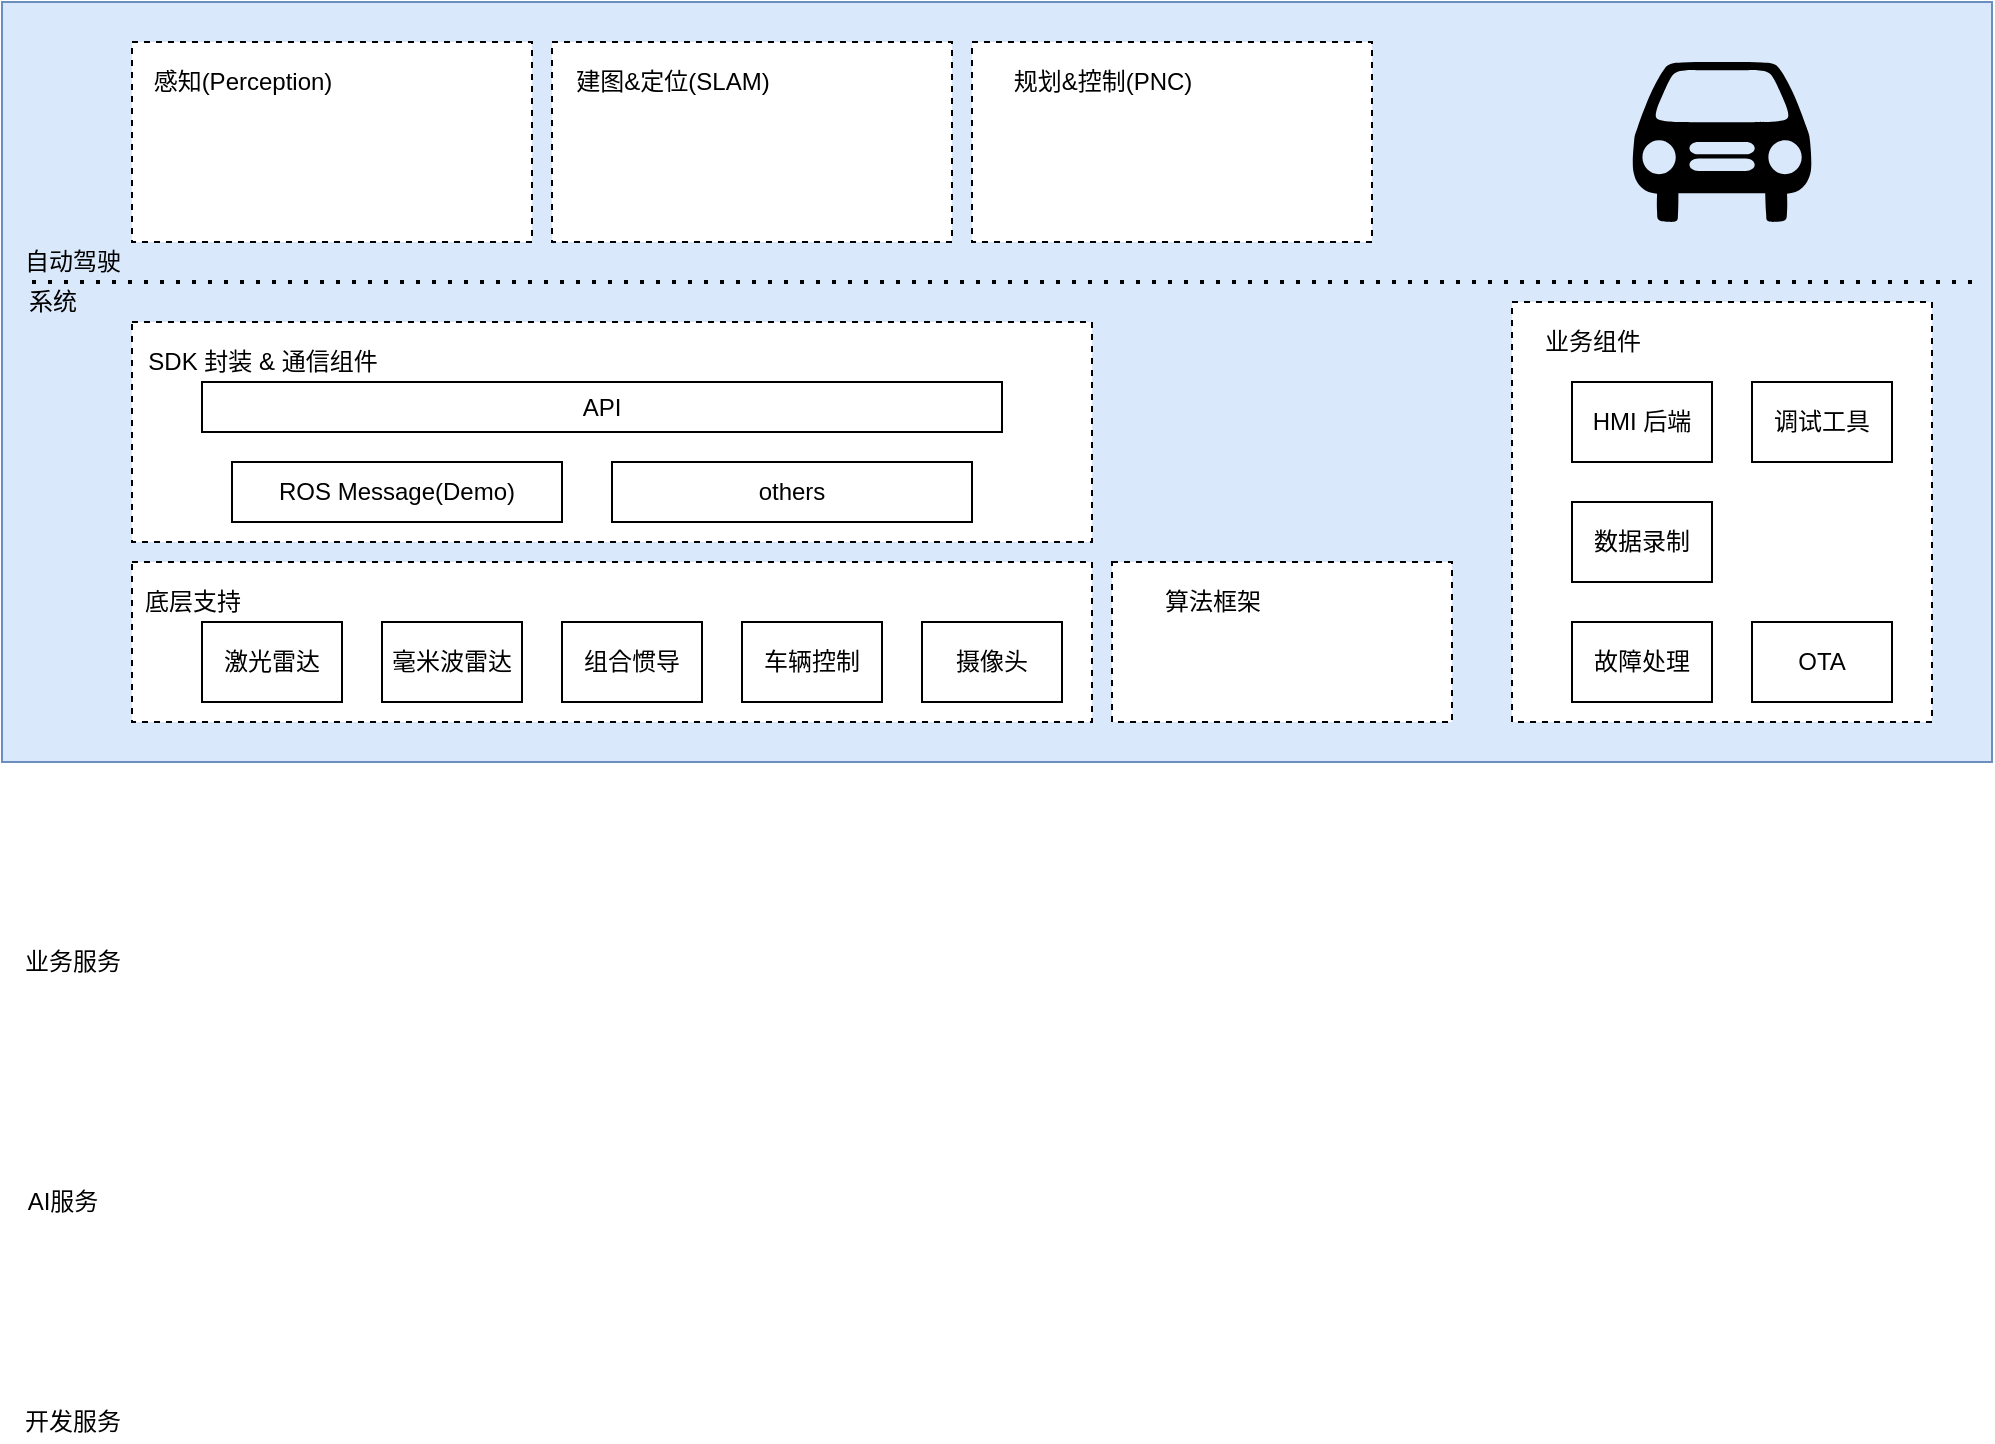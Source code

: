 <mxfile version="15.5.4" type="github"><diagram id="ikwAeOLEbKf2uD3WI9e3" name="Page-1"><mxGraphModel dx="1598" dy="838" grid="1" gridSize="10" guides="1" tooltips="1" connect="1" arrows="1" fold="1" page="1" pageScale="1" pageWidth="850" pageHeight="1100" math="0" shadow="0"><root><mxCell id="0"/><mxCell id="1" parent="0"/><mxCell id="ecJB6ke4PlgkbbAq_D73-36" value="" style="rounded=0;whiteSpace=wrap;html=1;fillColor=#dae8fc;strokeColor=#6c8ebf;" vertex="1" parent="1"><mxGeometry x="305" y="110" width="995" height="380" as="geometry"/></mxCell><mxCell id="ecJB6ke4PlgkbbAq_D73-35" value="" style="rounded=0;whiteSpace=wrap;html=1;dashed=1;" vertex="1" parent="1"><mxGeometry x="790" y="130" width="200" height="100" as="geometry"/></mxCell><mxCell id="ecJB6ke4PlgkbbAq_D73-34" value="" style="rounded=0;whiteSpace=wrap;html=1;dashed=1;" vertex="1" parent="1"><mxGeometry x="580" y="130" width="200" height="100" as="geometry"/></mxCell><mxCell id="ecJB6ke4PlgkbbAq_D73-33" value="" style="rounded=0;whiteSpace=wrap;html=1;dashed=1;" vertex="1" parent="1"><mxGeometry x="370" y="130" width="200" height="100" as="geometry"/></mxCell><mxCell id="ecJB6ke4PlgkbbAq_D73-19" value="" style="rounded=0;whiteSpace=wrap;html=1;dashed=1;" vertex="1" parent="1"><mxGeometry x="1060" y="260" width="210" height="210" as="geometry"/></mxCell><mxCell id="ecJB6ke4PlgkbbAq_D73-16" value="" style="rounded=0;whiteSpace=wrap;html=1;dashed=1;" vertex="1" parent="1"><mxGeometry x="370" y="270" width="480" height="110" as="geometry"/></mxCell><mxCell id="ecJB6ke4PlgkbbAq_D73-15" value="" style="rounded=0;whiteSpace=wrap;html=1;dashed=1;" vertex="1" parent="1"><mxGeometry x="860" y="390" width="170" height="80" as="geometry"/></mxCell><mxCell id="ecJB6ke4PlgkbbAq_D73-14" value="" style="rounded=0;whiteSpace=wrap;html=1;dashed=1;" vertex="1" parent="1"><mxGeometry x="370" y="390" width="480" height="80" as="geometry"/></mxCell><mxCell id="ecJB6ke4PlgkbbAq_D73-1" value="开发服务&lt;br&gt;" style="text;html=1;align=center;verticalAlign=middle;resizable=0;points=[];autosize=1;strokeColor=none;fillColor=none;" vertex="1" parent="1"><mxGeometry x="310" y="810" width="60" height="20" as="geometry"/></mxCell><mxCell id="ecJB6ke4PlgkbbAq_D73-2" value="AI服务" style="text;html=1;align=center;verticalAlign=middle;resizable=0;points=[];autosize=1;strokeColor=none;fillColor=none;" vertex="1" parent="1"><mxGeometry x="310" y="700" width="50" height="20" as="geometry"/></mxCell><mxCell id="ecJB6ke4PlgkbbAq_D73-3" value="业务服务" style="text;html=1;align=center;verticalAlign=middle;resizable=0;points=[];autosize=1;strokeColor=none;fillColor=none;" vertex="1" parent="1"><mxGeometry x="310" y="580" width="60" height="20" as="geometry"/></mxCell><mxCell id="ecJB6ke4PlgkbbAq_D73-4" value="SDK 封装 &amp;amp; 通信组件" style="text;html=1;align=center;verticalAlign=middle;resizable=0;points=[];autosize=1;strokeColor=none;fillColor=none;" vertex="1" parent="1"><mxGeometry x="370" y="280" width="130" height="20" as="geometry"/></mxCell><mxCell id="ecJB6ke4PlgkbbAq_D73-5" value="底层支持" style="text;html=1;align=center;verticalAlign=middle;resizable=0;points=[];autosize=1;strokeColor=none;fillColor=none;" vertex="1" parent="1"><mxGeometry x="370" y="400" width="60" height="20" as="geometry"/></mxCell><mxCell id="ecJB6ke4PlgkbbAq_D73-6" value="算法框架" style="text;html=1;align=center;verticalAlign=middle;resizable=0;points=[];autosize=1;strokeColor=none;fillColor=none;" vertex="1" parent="1"><mxGeometry x="880" y="400" width="60" height="20" as="geometry"/></mxCell><mxCell id="ecJB6ke4PlgkbbAq_D73-7" value="业务组件" style="text;html=1;align=center;verticalAlign=middle;resizable=0;points=[];autosize=1;strokeColor=none;fillColor=none;" vertex="1" parent="1"><mxGeometry x="1070" y="270" width="60" height="20" as="geometry"/></mxCell><mxCell id="ecJB6ke4PlgkbbAq_D73-9" value="激光雷达" style="whiteSpace=wrap;html=1;" vertex="1" parent="1"><mxGeometry x="405" y="420" width="70" height="40" as="geometry"/></mxCell><mxCell id="ecJB6ke4PlgkbbAq_D73-10" value="摄像头" style="whiteSpace=wrap;html=1;" vertex="1" parent="1"><mxGeometry x="765" y="420" width="70" height="40" as="geometry"/></mxCell><mxCell id="ecJB6ke4PlgkbbAq_D73-11" value="车辆控制" style="whiteSpace=wrap;html=1;" vertex="1" parent="1"><mxGeometry x="675" y="420" width="70" height="40" as="geometry"/></mxCell><mxCell id="ecJB6ke4PlgkbbAq_D73-12" value="组合惯导" style="whiteSpace=wrap;html=1;" vertex="1" parent="1"><mxGeometry x="585" y="420" width="70" height="40" as="geometry"/></mxCell><mxCell id="ecJB6ke4PlgkbbAq_D73-13" value="毫米波雷达" style="whiteSpace=wrap;html=1;" vertex="1" parent="1"><mxGeometry x="495" y="420" width="70" height="40" as="geometry"/></mxCell><mxCell id="ecJB6ke4PlgkbbAq_D73-17" value="ROS Message(Demo)" style="whiteSpace=wrap;html=1;" vertex="1" parent="1"><mxGeometry x="420" y="340" width="165" height="30" as="geometry"/></mxCell><mxCell id="ecJB6ke4PlgkbbAq_D73-18" value="others" style="whiteSpace=wrap;html=1;" vertex="1" parent="1"><mxGeometry x="610" y="340" width="180" height="30" as="geometry"/></mxCell><mxCell id="ecJB6ke4PlgkbbAq_D73-21" value="API" style="whiteSpace=wrap;html=1;" vertex="1" parent="1"><mxGeometry x="405" y="300" width="400" height="25" as="geometry"/></mxCell><mxCell id="ecJB6ke4PlgkbbAq_D73-22" value="HMI 后端" style="whiteSpace=wrap;html=1;" vertex="1" parent="1"><mxGeometry x="1090" y="300" width="70" height="40" as="geometry"/></mxCell><mxCell id="ecJB6ke4PlgkbbAq_D73-23" value="调试工具" style="whiteSpace=wrap;html=1;" vertex="1" parent="1"><mxGeometry x="1180" y="300" width="70" height="40" as="geometry"/></mxCell><mxCell id="ecJB6ke4PlgkbbAq_D73-24" value="故障处理" style="whiteSpace=wrap;html=1;" vertex="1" parent="1"><mxGeometry x="1090" y="420" width="70" height="40" as="geometry"/></mxCell><mxCell id="ecJB6ke4PlgkbbAq_D73-25" value="OTA" style="whiteSpace=wrap;html=1;" vertex="1" parent="1"><mxGeometry x="1180" y="420" width="70" height="40" as="geometry"/></mxCell><mxCell id="ecJB6ke4PlgkbbAq_D73-26" value="数据录制" style="whiteSpace=wrap;html=1;" vertex="1" parent="1"><mxGeometry x="1090" y="360" width="70" height="40" as="geometry"/></mxCell><mxCell id="ecJB6ke4PlgkbbAq_D73-27" value="" style="endArrow=none;dashed=1;html=1;dashPattern=1 3;strokeWidth=2;rounded=0;" edge="1" parent="1"><mxGeometry width="50" height="50" relative="1" as="geometry"><mxPoint x="320" y="250" as="sourcePoint"/><mxPoint x="1290" y="250" as="targetPoint"/></mxGeometry></mxCell><mxCell id="ecJB6ke4PlgkbbAq_D73-28" value="系统" style="text;html=1;align=center;verticalAlign=middle;resizable=0;points=[];autosize=1;strokeColor=none;fillColor=none;" vertex="1" parent="1"><mxGeometry x="310" y="250" width="40" height="20" as="geometry"/></mxCell><mxCell id="ecJB6ke4PlgkbbAq_D73-29" value="自动驾驶" style="text;html=1;align=center;verticalAlign=middle;resizable=0;points=[];autosize=1;strokeColor=none;fillColor=none;" vertex="1" parent="1"><mxGeometry x="310" y="230" width="60" height="20" as="geometry"/></mxCell><mxCell id="ecJB6ke4PlgkbbAq_D73-30" value="感知(Perception)" style="text;html=1;align=center;verticalAlign=middle;resizable=0;points=[];autosize=1;strokeColor=none;fillColor=none;" vertex="1" parent="1"><mxGeometry x="375" y="140" width="100" height="20" as="geometry"/></mxCell><mxCell id="ecJB6ke4PlgkbbAq_D73-31" value="建图&amp;amp;定位(SLAM)" style="text;html=1;align=center;verticalAlign=middle;resizable=0;points=[];autosize=1;strokeColor=none;fillColor=none;" vertex="1" parent="1"><mxGeometry x="585" y="140" width="110" height="20" as="geometry"/></mxCell><mxCell id="ecJB6ke4PlgkbbAq_D73-32" value="规划&amp;amp;控制(PNC)" style="text;html=1;align=center;verticalAlign=middle;resizable=0;points=[];autosize=1;strokeColor=none;fillColor=none;" vertex="1" parent="1"><mxGeometry x="805" y="140" width="100" height="20" as="geometry"/></mxCell><mxCell id="ecJB6ke4PlgkbbAq_D73-38" value="" style="shape=mxgraph.signs.transportation.car_1;html=1;pointerEvents=1;fillColor=#000000;strokeColor=none;verticalLabelPosition=bottom;verticalAlign=top;align=center;aspect=fixed;" vertex="1" parent="1"><mxGeometry x="1120" y="140" width="90" height="80" as="geometry"/></mxCell></root></mxGraphModel></diagram></mxfile>